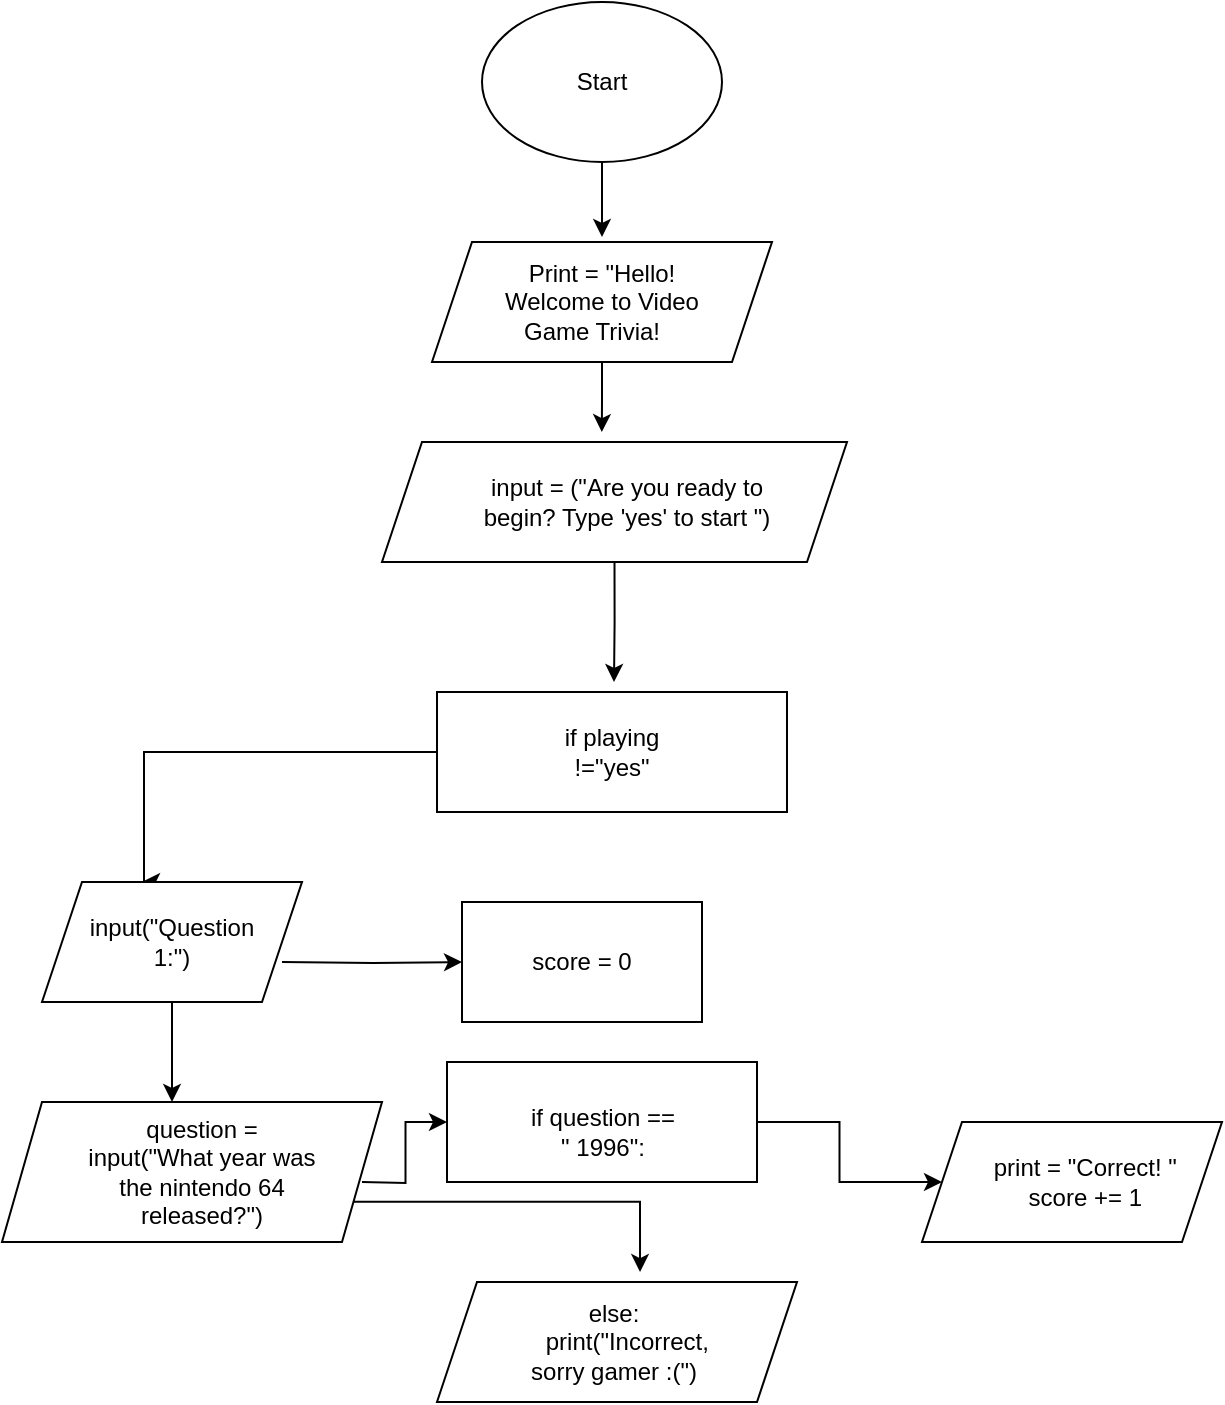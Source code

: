 <mxfile version="24.6.4" type="github">
  <diagram name="Page-1" id="TDPUj_1zRNiJJpnWiJ5l">
    <mxGraphModel dx="1434" dy="738" grid="1" gridSize="10" guides="1" tooltips="1" connect="1" arrows="1" fold="1" page="1" pageScale="1" pageWidth="850" pageHeight="1100" math="0" shadow="0">
      <root>
        <mxCell id="0" />
        <mxCell id="1" parent="0" />
        <mxCell id="DVa73hEYFQp1gnujyWLR-22" style="edgeStyle=orthogonalEdgeStyle;rounded=0;orthogonalLoop=1;jettySize=auto;html=1;" edge="1" parent="1" source="DVa73hEYFQp1gnujyWLR-1" target="DVa73hEYFQp1gnujyWLR-12">
          <mxGeometry relative="1" as="geometry" />
        </mxCell>
        <mxCell id="DVa73hEYFQp1gnujyWLR-1" value="" style="ellipse;whiteSpace=wrap;html=1;" vertex="1" parent="1">
          <mxGeometry x="340" y="70" width="120" height="80" as="geometry" />
        </mxCell>
        <mxCell id="DVa73hEYFQp1gnujyWLR-5" value="Start" style="text;html=1;align=center;verticalAlign=middle;whiteSpace=wrap;rounded=0;" vertex="1" parent="1">
          <mxGeometry x="370" y="95" width="60" height="30" as="geometry" />
        </mxCell>
        <mxCell id="DVa73hEYFQp1gnujyWLR-10" value="" style="shape=parallelogram;perimeter=parallelogramPerimeter;whiteSpace=wrap;html=1;fixedSize=1;" vertex="1" parent="1">
          <mxGeometry x="315" y="190" width="170" height="60" as="geometry" />
        </mxCell>
        <mxCell id="DVa73hEYFQp1gnujyWLR-12" value="Print = &quot;Hello! Welcome to Video Game Trivia!&amp;nbsp; &amp;nbsp;" style="text;html=1;align=center;verticalAlign=middle;whiteSpace=wrap;rounded=0;" vertex="1" parent="1">
          <mxGeometry x="345" y="187.5" width="110" height="65" as="geometry" />
        </mxCell>
        <mxCell id="DVa73hEYFQp1gnujyWLR-25" style="edgeStyle=orthogonalEdgeStyle;rounded=0;orthogonalLoop=1;jettySize=auto;html=1;entryX=0.526;entryY=-0.083;entryDx=0;entryDy=0;entryPerimeter=0;" edge="1" parent="1" source="DVa73hEYFQp1gnujyWLR-10">
          <mxGeometry relative="1" as="geometry">
            <mxPoint x="399.91" y="285.02" as="targetPoint" />
          </mxGeometry>
        </mxCell>
        <mxCell id="DVa73hEYFQp1gnujyWLR-37" style="edgeStyle=orthogonalEdgeStyle;rounded=0;orthogonalLoop=1;jettySize=auto;html=1;" edge="1" parent="1" source="DVa73hEYFQp1gnujyWLR-30">
          <mxGeometry relative="1" as="geometry">
            <mxPoint x="170" y="510" as="targetPoint" />
            <Array as="points">
              <mxPoint x="171" y="445" />
            </Array>
          </mxGeometry>
        </mxCell>
        <mxCell id="DVa73hEYFQp1gnujyWLR-30" value="" style="rounded=0;whiteSpace=wrap;html=1;" vertex="1" parent="1">
          <mxGeometry x="317.5" y="415" width="175" height="60" as="geometry" />
        </mxCell>
        <mxCell id="DVa73hEYFQp1gnujyWLR-31" value="if playing !=&quot;yes&quot;" style="text;html=1;align=center;verticalAlign=middle;whiteSpace=wrap;rounded=0;" vertex="1" parent="1">
          <mxGeometry x="375" y="430" width="60" height="30" as="geometry" />
        </mxCell>
        <mxCell id="DVa73hEYFQp1gnujyWLR-39" style="edgeStyle=orthogonalEdgeStyle;rounded=0;orthogonalLoop=1;jettySize=auto;html=1;exitX=1;exitY=0.5;exitDx=0;exitDy=0;entryX=0;entryY=0.5;entryDx=0;entryDy=0;" edge="1" parent="1" target="DVa73hEYFQp1gnujyWLR-38">
          <mxGeometry relative="1" as="geometry">
            <mxPoint x="240" y="550" as="sourcePoint" />
          </mxGeometry>
        </mxCell>
        <mxCell id="DVa73hEYFQp1gnujyWLR-38" value="" style="rounded=0;whiteSpace=wrap;html=1;" vertex="1" parent="1">
          <mxGeometry x="330" y="520" width="120" height="60" as="geometry" />
        </mxCell>
        <mxCell id="DVa73hEYFQp1gnujyWLR-40" value="score = 0" style="text;html=1;align=center;verticalAlign=middle;whiteSpace=wrap;rounded=0;" vertex="1" parent="1">
          <mxGeometry x="360" y="535" width="60" height="30" as="geometry" />
        </mxCell>
        <mxCell id="DVa73hEYFQp1gnujyWLR-50" style="edgeStyle=orthogonalEdgeStyle;rounded=0;orthogonalLoop=1;jettySize=auto;html=1;entryX=0;entryY=0.5;entryDx=0;entryDy=0;" edge="1" parent="1" target="DVa73hEYFQp1gnujyWLR-44">
          <mxGeometry relative="1" as="geometry">
            <mxPoint x="280" y="660" as="sourcePoint" />
          </mxGeometry>
        </mxCell>
        <mxCell id="DVa73hEYFQp1gnujyWLR-62" style="edgeStyle=orthogonalEdgeStyle;rounded=0;orthogonalLoop=1;jettySize=auto;html=1;" edge="1" parent="1" source="DVa73hEYFQp1gnujyWLR-44" target="DVa73hEYFQp1gnujyWLR-63">
          <mxGeometry relative="1" as="geometry">
            <mxPoint x="540" y="660" as="targetPoint" />
          </mxGeometry>
        </mxCell>
        <mxCell id="DVa73hEYFQp1gnujyWLR-44" value="" style="rounded=0;whiteSpace=wrap;html=1;" vertex="1" parent="1">
          <mxGeometry x="322.5" y="600" width="155" height="60" as="geometry" />
        </mxCell>
        <mxCell id="DVa73hEYFQp1gnujyWLR-45" value="if question == &quot; 1996&quot;:" style="text;html=1;align=center;verticalAlign=middle;whiteSpace=wrap;rounded=0;" vertex="1" parent="1">
          <mxGeometry x="362.5" y="620" width="75" height="30" as="geometry" />
        </mxCell>
        <mxCell id="DVa73hEYFQp1gnujyWLR-55" style="edgeStyle=orthogonalEdgeStyle;rounded=0;orthogonalLoop=1;jettySize=auto;html=1;exitX=0.5;exitY=1;exitDx=0;exitDy=0;entryX=0.5;entryY=0;entryDx=0;entryDy=0;" edge="1" parent="1" source="DVa73hEYFQp1gnujyWLR-53">
          <mxGeometry relative="1" as="geometry">
            <mxPoint x="185" y="620" as="targetPoint" />
          </mxGeometry>
        </mxCell>
        <mxCell id="DVa73hEYFQp1gnujyWLR-53" value="" style="shape=parallelogram;perimeter=parallelogramPerimeter;whiteSpace=wrap;html=1;fixedSize=1;" vertex="1" parent="1">
          <mxGeometry x="120" y="510" width="130" height="60" as="geometry" />
        </mxCell>
        <mxCell id="DVa73hEYFQp1gnujyWLR-54" value="input(&quot;Question 1:&quot;)" style="text;html=1;align=center;verticalAlign=middle;whiteSpace=wrap;rounded=0;" vertex="1" parent="1">
          <mxGeometry x="155" y="525" width="60" height="30" as="geometry" />
        </mxCell>
        <mxCell id="DVa73hEYFQp1gnujyWLR-56" value="" style="shape=parallelogram;perimeter=parallelogramPerimeter;whiteSpace=wrap;html=1;fixedSize=1;" vertex="1" parent="1">
          <mxGeometry x="100" y="620" width="190" height="70" as="geometry" />
        </mxCell>
        <mxCell id="DVa73hEYFQp1gnujyWLR-57" value="question = input(&quot;What year was the nintendo 64 released?&quot;)" style="text;html=1;align=center;verticalAlign=middle;whiteSpace=wrap;rounded=0;" vertex="1" parent="1">
          <mxGeometry x="140" y="640" width="120" height="30" as="geometry" />
        </mxCell>
        <mxCell id="DVa73hEYFQp1gnujyWLR-61" style="edgeStyle=orthogonalEdgeStyle;rounded=0;orthogonalLoop=1;jettySize=auto;html=1;exitX=0.5;exitY=1;exitDx=0;exitDy=0;" edge="1" parent="1" source="DVa73hEYFQp1gnujyWLR-58">
          <mxGeometry relative="1" as="geometry">
            <mxPoint x="406" y="410" as="targetPoint" />
          </mxGeometry>
        </mxCell>
        <mxCell id="DVa73hEYFQp1gnujyWLR-58" value="" style="shape=parallelogram;perimeter=parallelogramPerimeter;whiteSpace=wrap;html=1;fixedSize=1;" vertex="1" parent="1">
          <mxGeometry x="290" y="290" width="232.5" height="60" as="geometry" />
        </mxCell>
        <mxCell id="DVa73hEYFQp1gnujyWLR-60" value="input = (&quot;Are you ready to begin? Type &#39;yes&#39; to start &quot;)" style="text;html=1;align=center;verticalAlign=middle;whiteSpace=wrap;rounded=0;" vertex="1" parent="1">
          <mxGeometry x="336.25" y="305" width="152.5" height="30" as="geometry" />
        </mxCell>
        <mxCell id="DVa73hEYFQp1gnujyWLR-63" value="" style="shape=parallelogram;perimeter=parallelogramPerimeter;whiteSpace=wrap;html=1;fixedSize=1;" vertex="1" parent="1">
          <mxGeometry x="560" y="630" width="150" height="60" as="geometry" />
        </mxCell>
        <mxCell id="DVa73hEYFQp1gnujyWLR-64" value="&lt;div&gt;&amp;nbsp; &amp;nbsp; print = &quot;Correct! &quot;&lt;/div&gt;&lt;div&gt;&amp;nbsp; &amp;nbsp; score += 1&lt;/div&gt;" style="text;html=1;align=center;verticalAlign=middle;whiteSpace=wrap;rounded=0;" vertex="1" parent="1">
          <mxGeometry x="575" y="645" width="120" height="30" as="geometry" />
        </mxCell>
        <mxCell id="DVa73hEYFQp1gnujyWLR-67" value="" style="shape=parallelogram;perimeter=parallelogramPerimeter;whiteSpace=wrap;html=1;fixedSize=1;" vertex="1" parent="1">
          <mxGeometry x="317.5" y="710" width="180" height="60" as="geometry" />
        </mxCell>
        <mxCell id="DVa73hEYFQp1gnujyWLR-68" value="&lt;div&gt;else:&lt;/div&gt;&lt;div&gt;&amp;nbsp; &amp;nbsp; print(&quot;Incorrect, sorry gamer :(&quot;)&lt;/div&gt;" style="text;html=1;align=center;verticalAlign=middle;whiteSpace=wrap;rounded=0;" vertex="1" parent="1">
          <mxGeometry x="346.25" y="725" width="120" height="30" as="geometry" />
        </mxCell>
        <mxCell id="DVa73hEYFQp1gnujyWLR-69" style="edgeStyle=orthogonalEdgeStyle;rounded=0;orthogonalLoop=1;jettySize=auto;html=1;exitX=1;exitY=0.75;exitDx=0;exitDy=0;entryX=0.564;entryY=-0.083;entryDx=0;entryDy=0;entryPerimeter=0;" edge="1" parent="1" source="DVa73hEYFQp1gnujyWLR-56" target="DVa73hEYFQp1gnujyWLR-67">
          <mxGeometry relative="1" as="geometry" />
        </mxCell>
      </root>
    </mxGraphModel>
  </diagram>
</mxfile>
